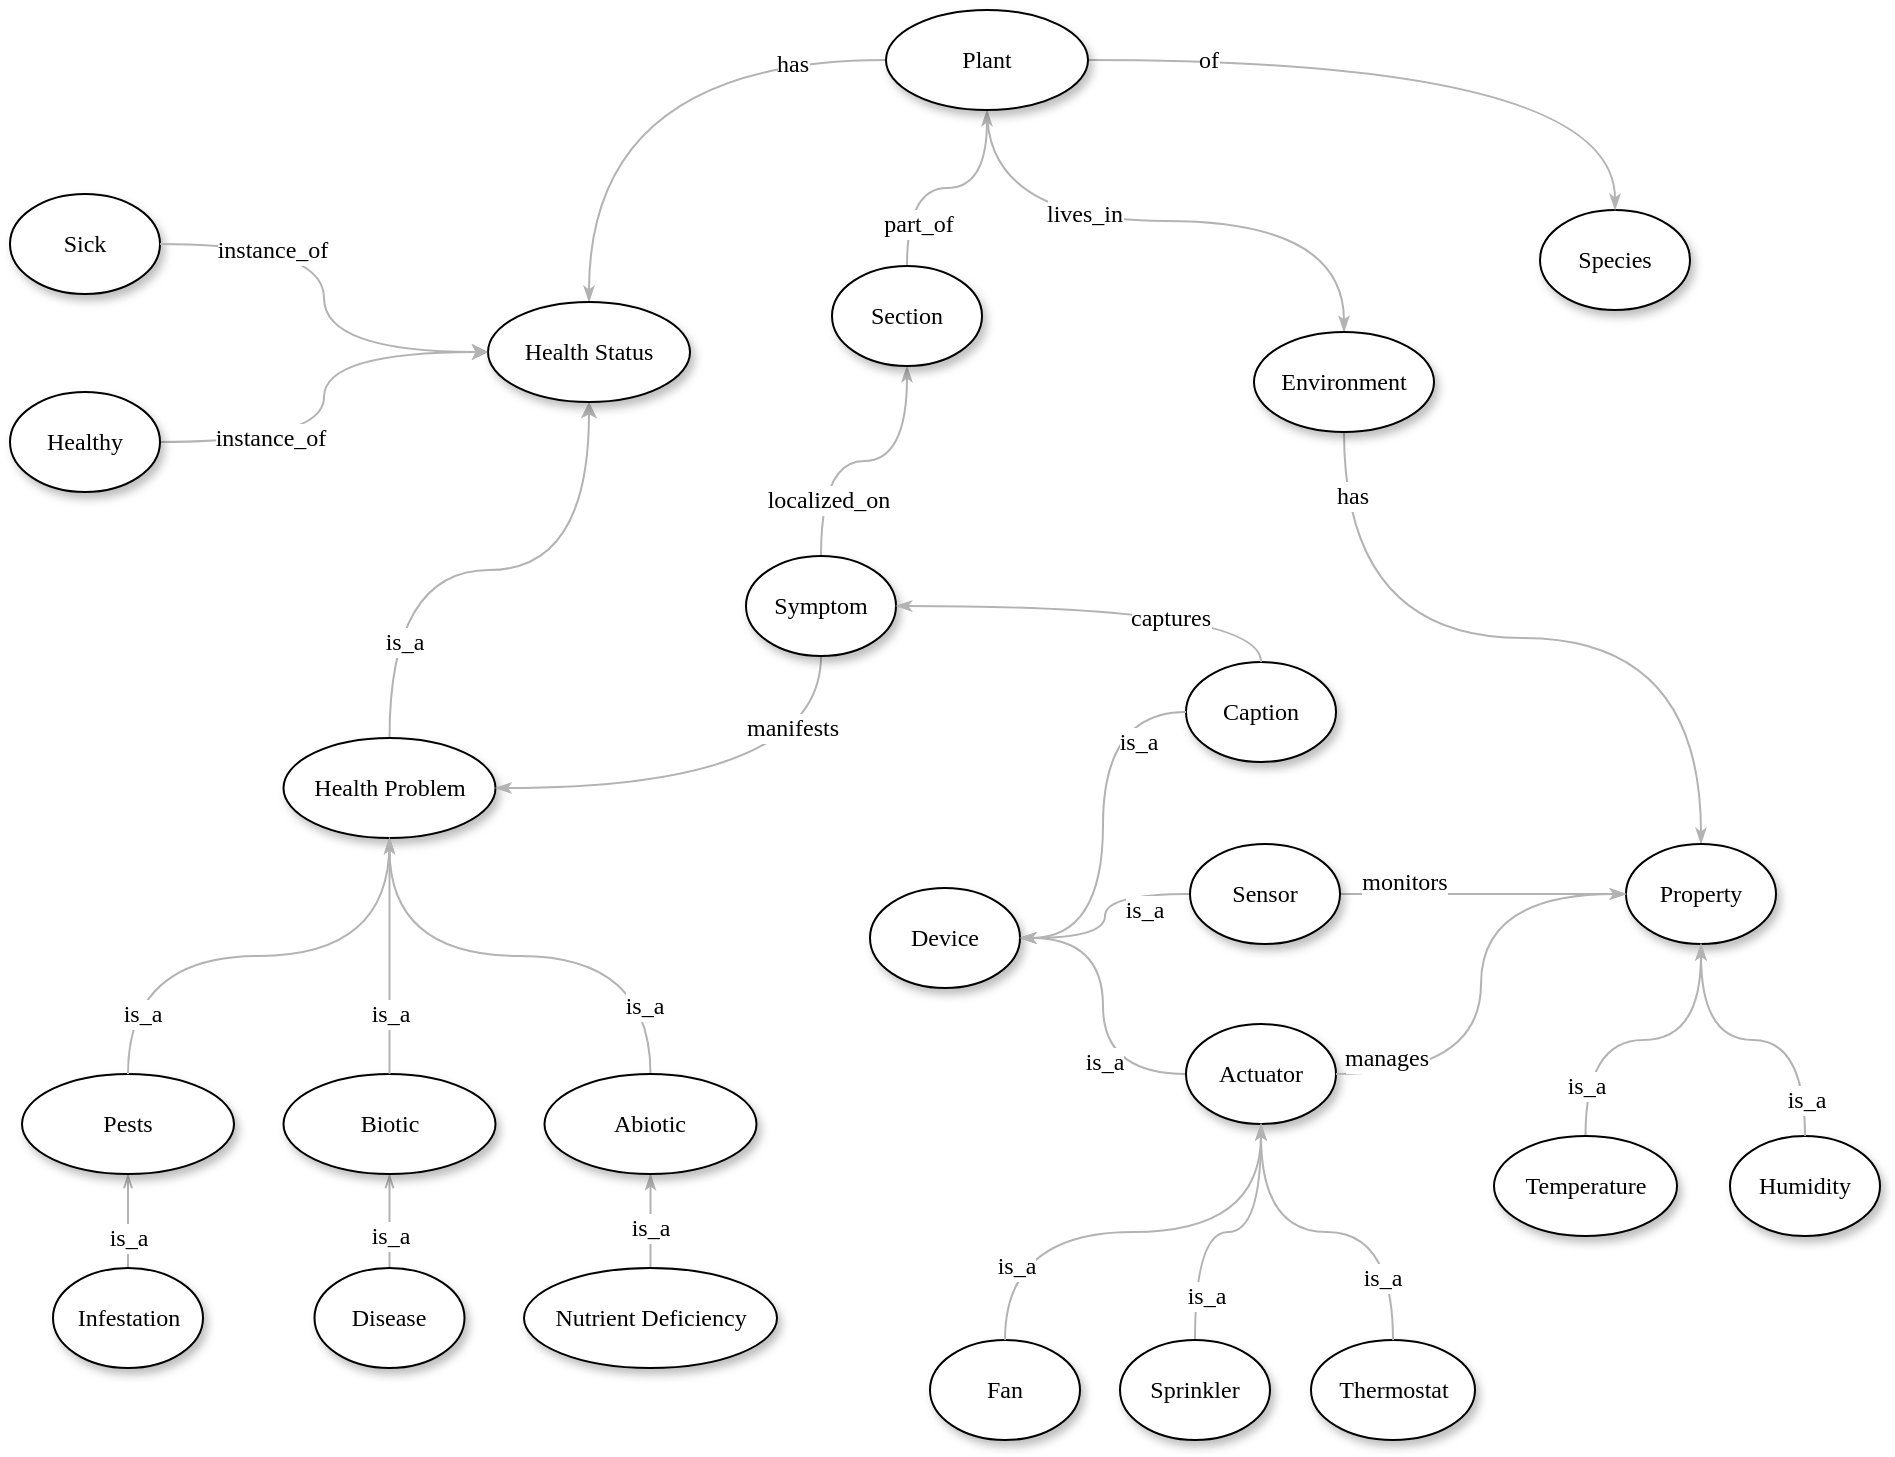 <mxfile version="20.8.16" type="device"><diagram name="Page-1" id="42789a77-a242-8287-6e28-9cd8cfd52e62"><mxGraphModel dx="1434" dy="898" grid="0" gridSize="10" guides="1" tooltips="1" connect="1" arrows="1" fold="1" page="1" pageScale="1" pageWidth="1169" pageHeight="827" background="none" math="0" shadow="0"><root><mxCell id="0"/><mxCell id="1" parent="0"/><mxCell id="1ea317790d2ca983-12" value="has" style="edgeStyle=orthogonalEdgeStyle;rounded=0;html=1;labelBackgroundColor=default;startArrow=none;startFill=0;startSize=5;endArrow=classicThin;endFill=1;endSize=5;jettySize=auto;orthogonalLoop=1;strokeColor=#B3B3B3;strokeWidth=1;fontFamily=Verdana;fontSize=12;elbow=vertical;curved=1;" parent="1" source="cV3PZhEm3AA5OYnnYDBn-3" target="1ea317790d2ca983-2" edge="1"><mxGeometry x="-0.641" y="2" relative="1" as="geometry"><mxPoint x="1" as="offset"/><mxPoint x="502.5" y="41" as="sourcePoint"/></mxGeometry></mxCell><mxCell id="1ea317790d2ca983-13" value="part_of" style="edgeStyle=orthogonalEdgeStyle;rounded=0;html=1;labelBackgroundColor=default;startArrow=none;startFill=0;startSize=5;endArrow=classicThin;endFill=1;endSize=5;jettySize=auto;orthogonalLoop=1;strokeColor=#B3B3B3;strokeWidth=1;fontFamily=Verdana;fontSize=12;elbow=vertical;curved=1;" parent="1" source="1ea317790d2ca983-9" target="cV3PZhEm3AA5OYnnYDBn-3" edge="1"><mxGeometry x="-0.643" y="-4" relative="1" as="geometry"><mxPoint x="1" as="offset"/><mxPoint x="547.5" y="61" as="sourcePoint"/><mxPoint x="456" y="146" as="targetPoint"/></mxGeometry></mxCell><mxCell id="1ea317790d2ca983-14" value="lives_in" style="edgeStyle=orthogonalEdgeStyle;rounded=0;html=1;labelBackgroundColor=default;startArrow=none;startFill=0;startSize=5;endArrow=classicThin;endFill=1;endSize=5;jettySize=auto;orthogonalLoop=1;strokeColor=#B3B3B3;strokeWidth=1;fontFamily=Verdana;fontSize=12;curved=1;entryX=0.5;entryY=0;entryDx=0;entryDy=0;exitX=0.5;exitY=1;exitDx=0;exitDy=0;" parent="1" source="cV3PZhEm3AA5OYnnYDBn-3" target="1ea317790d2ca983-3" edge="1"><mxGeometry x="-0.28" y="4" relative="1" as="geometry"><mxPoint as="offset"/><mxPoint x="592.5" y="41" as="sourcePoint"/></mxGeometry></mxCell><mxCell id="1ea317790d2ca983-21" value="instance_of" style="edgeStyle=orthogonalEdgeStyle;rounded=0;html=1;labelBackgroundColor=default;startArrow=classic;startFill=1;startSize=5;endArrow=none;endFill=0;endSize=5;jettySize=auto;orthogonalLoop=1;strokeColor=#B3B3B3;strokeWidth=1;fontFamily=Verdana;fontSize=12;elbow=vertical;curved=1;entryX=1;entryY=0.5;entryDx=0;entryDy=0;" parent="1" source="1ea317790d2ca983-2" target="1ea317790d2ca983-7" edge="1"><mxGeometry x="0.474" y="-2" relative="1" as="geometry"><mxPoint as="offset"/></mxGeometry></mxCell><mxCell id="1ea317790d2ca983-22" value="is_a" style="edgeStyle=orthogonalEdgeStyle;rounded=0;html=1;labelBackgroundColor=default;startArrow=classic;startFill=1;startSize=5;endArrow=none;endFill=0;endSize=5;jettySize=auto;orthogonalLoop=1;strokeColor=#B3B3B3;strokeWidth=1;fontFamily=Verdana;fontSize=12;elbow=vertical;curved=1;" parent="1" source="1ea317790d2ca983-2" target="1ea317790d2ca983-6" edge="1"><mxGeometry x="0.638" y="7" relative="1" as="geometry"><mxPoint y="1" as="offset"/></mxGeometry></mxCell><mxCell id="1ea317790d2ca983-2" value="&lt;span&gt;Health Status&lt;/span&gt;" style="ellipse;whiteSpace=wrap;html=1;rounded=0;shadow=1;comic=0;labelBackgroundColor=default;strokeWidth=1;fontFamily=Verdana;fontSize=12;align=center;" parent="1" vertex="1"><mxGeometry x="309" y="188" width="101" height="50" as="geometry"/></mxCell><mxCell id="1ea317790d2ca983-15" value="has" style="edgeStyle=orthogonalEdgeStyle;rounded=0;html=1;labelBackgroundColor=default;startArrow=classicThin;startFill=1;startSize=5;endArrow=none;endFill=0;endSize=5;jettySize=auto;orthogonalLoop=1;strokeColor=#B3B3B3;strokeWidth=1;fontFamily=Verdana;fontSize=12;curved=1;entryX=0.5;entryY=1;entryDx=0;entryDy=0;exitX=0.5;exitY=0;exitDx=0;exitDy=0;" parent="1" source="1ea317790d2ca983-4" target="1ea317790d2ca983-3" edge="1"><mxGeometry x="0.839" y="-4" relative="1" as="geometry"><mxPoint x="570" y="289" as="targetPoint"/><mxPoint y="1" as="offset"/><mxPoint x="1079" y="247" as="sourcePoint"/></mxGeometry></mxCell><mxCell id="1ea317790d2ca983-3" value="&lt;span&gt;Environment&lt;/span&gt;" style="ellipse;whiteSpace=wrap;html=1;rounded=0;shadow=1;comic=0;labelBackgroundColor=default;strokeWidth=1;fontFamily=Verdana;fontSize=12;align=center;" parent="1" vertex="1"><mxGeometry x="692" y="203" width="90" height="50" as="geometry"/></mxCell><mxCell id="1ea317790d2ca983-4" value="&lt;span&gt;Property&lt;/span&gt;" style="ellipse;whiteSpace=wrap;html=1;rounded=0;shadow=1;comic=0;labelBackgroundColor=default;strokeWidth=1;fontFamily=Verdana;fontSize=12;align=center;" parent="1" vertex="1"><mxGeometry x="878" y="459" width="75" height="50" as="geometry"/></mxCell><mxCell id="1ea317790d2ca983-17" value="is_a" style="edgeStyle=orthogonalEdgeStyle;rounded=0;html=1;labelBackgroundColor=default;startArrow=none;startFill=0;startSize=5;endArrow=classicThin;endFill=1;endSize=5;jettySize=auto;orthogonalLoop=1;strokeColor=#B3B3B3;strokeWidth=1;fontFamily=Verdana;fontSize=12;entryX=0.5;entryY=1;entryDx=0;entryDy=0;elbow=vertical;curved=1;exitX=0.5;exitY=0;exitDx=0;exitDy=0;" parent="1" source="SZPIR-vylu-NpdnEEfQ1-40" target="1ea317790d2ca983-6" edge="1"><mxGeometry x="-0.73" y="3" relative="1" as="geometry"><mxPoint as="offset"/></mxGeometry></mxCell><mxCell id="1ea317790d2ca983-23" value="is_a" style="edgeStyle=orthogonalEdgeStyle;rounded=0;html=1;labelBackgroundColor=default;startArrow=openThin;startFill=0;startSize=5;endArrow=none;endFill=0;endSize=5;jettySize=auto;orthogonalLoop=1;strokeColor=#B3B3B3;strokeWidth=1;fontFamily=Verdana;fontSize=12;exitX=0.5;exitY=1;exitDx=0;exitDy=0;elbow=vertical;curved=1;" parent="1" source="SZPIR-vylu-NpdnEEfQ1-39" target="1ea317790d2ca983-8" edge="1"><mxGeometry x="0.314" relative="1" as="geometry"><mxPoint as="offset"/></mxGeometry></mxCell><mxCell id="1ea317790d2ca983-6" value="Health Problem" style="ellipse;whiteSpace=wrap;html=1;rounded=0;shadow=1;comic=0;labelBackgroundColor=default;strokeWidth=1;fontFamily=Verdana;fontSize=12;align=center;" parent="1" vertex="1"><mxGeometry x="206.75" y="406" width="106" height="50" as="geometry"/></mxCell><mxCell id="1ea317790d2ca983-7" value="&lt;span&gt;Healthy&lt;/span&gt;" style="ellipse;whiteSpace=wrap;html=1;rounded=0;shadow=1;comic=0;labelBackgroundColor=default;strokeWidth=1;fontFamily=Verdana;fontSize=12;align=center;" parent="1" vertex="1"><mxGeometry x="70" y="233" width="75" height="50" as="geometry"/></mxCell><mxCell id="1ea317790d2ca983-8" value="Disease" style="ellipse;whiteSpace=wrap;html=1;rounded=0;shadow=1;comic=0;labelBackgroundColor=default;strokeWidth=1;fontFamily=Verdana;fontSize=12;align=center;" parent="1" vertex="1"><mxGeometry x="222.25" y="671" width="75" height="50" as="geometry"/></mxCell><mxCell id="1ea317790d2ca983-19" value="localized_on" style="edgeStyle=orthogonalEdgeStyle;rounded=0;html=1;labelBackgroundColor=default;startArrow=classicThin;startFill=1;startSize=5;endArrow=none;endFill=0;endSize=5;jettySize=auto;orthogonalLoop=1;strokeColor=#B3B3B3;strokeWidth=1;fontFamily=Verdana;fontSize=12;elbow=vertical;curved=1;" parent="1" source="1ea317790d2ca983-9" target="1ea317790d2ca983-10" edge="1"><mxGeometry x="0.594" y="3" relative="1" as="geometry"><mxPoint as="offset"/></mxGeometry></mxCell><mxCell id="1ea317790d2ca983-9" value="Section" style="ellipse;whiteSpace=wrap;html=1;rounded=0;shadow=1;comic=0;labelBackgroundColor=default;strokeWidth=1;fontFamily=Verdana;fontSize=12;align=center;" parent="1" vertex="1"><mxGeometry x="481" y="170" width="75" height="50" as="geometry"/></mxCell><mxCell id="1ea317790d2ca983-20" value="manifests" style="edgeStyle=orthogonalEdgeStyle;rounded=0;html=1;labelBackgroundColor=default;startArrow=classicThin;startFill=1;startSize=5;endArrow=none;endFill=0;endSize=5;jettySize=auto;orthogonalLoop=1;strokeColor=#B3B3B3;strokeWidth=1;fontFamily=Verdana;fontSize=12;elbow=vertical;curved=1;" parent="1" source="1ea317790d2ca983-6" target="1ea317790d2ca983-10" edge="1"><mxGeometry x="0.685" y="16" relative="1" as="geometry"><mxPoint x="441" y="386" as="targetPoint"/><mxPoint x="1" as="offset"/></mxGeometry></mxCell><mxCell id="1ea317790d2ca983-10" value="Symptom" style="ellipse;whiteSpace=wrap;html=1;rounded=0;shadow=1;comic=0;labelBackgroundColor=default;strokeWidth=1;fontFamily=Verdana;fontSize=12;align=center;" parent="1" vertex="1"><mxGeometry x="438" y="315" width="75" height="50" as="geometry"/></mxCell><mxCell id="SZPIR-vylu-NpdnEEfQ1-3" value="is_a" style="edgeStyle=orthogonalEdgeStyle;rounded=0;html=1;labelBackgroundColor=default;startArrow=openThin;startFill=0;startSize=5;endArrow=none;endFill=0;endSize=5;jettySize=auto;orthogonalLoop=1;strokeColor=#B3B3B3;strokeWidth=1;fontFamily=Verdana;fontSize=12;elbow=vertical;curved=1;" parent="1" source="UWF2Yd7zg4pSp4IhXSV9-6" target="SZPIR-vylu-NpdnEEfQ1-4" edge="1"><mxGeometry x="0.362" relative="1" as="geometry"><mxPoint x="163" y="436" as="sourcePoint"/><mxPoint as="offset"/></mxGeometry></mxCell><mxCell id="SZPIR-vylu-NpdnEEfQ1-4" value="Infestation" style="ellipse;whiteSpace=wrap;html=1;rounded=0;shadow=1;comic=0;labelBackgroundColor=default;strokeWidth=1;fontFamily=Verdana;fontSize=12;align=center;" parent="1" vertex="1"><mxGeometry x="91.5" y="671" width="75" height="50" as="geometry"/></mxCell><mxCell id="SZPIR-vylu-NpdnEEfQ1-7" value="is_a" style="edgeStyle=orthogonalEdgeStyle;rounded=0;html=1;labelBackgroundColor=default;startArrow=none;startFill=0;startSize=5;endArrow=classicThin;endFill=1;endSize=5;jettySize=auto;orthogonalLoop=1;strokeColor=#B3B3B3;strokeWidth=1;fontFamily=Verdana;fontSize=12;verticalAlign=middle;horizontal=1;elbow=vertical;curved=1;exitX=0.5;exitY=0;exitDx=0;exitDy=0;" parent="1" source="SZPIR-vylu-NpdnEEfQ1-8" target="SZPIR-vylu-NpdnEEfQ1-40" edge="1"><mxGeometry x="-0.121" relative="1" as="geometry"><mxPoint x="543.75" y="692" as="targetPoint"/><mxPoint as="offset"/></mxGeometry></mxCell><mxCell id="SZPIR-vylu-NpdnEEfQ1-8" value="&lt;span&gt;Nutrient Deficiency&lt;/span&gt;" style="ellipse;whiteSpace=wrap;html=1;rounded=0;shadow=1;comic=0;labelBackgroundColor=default;strokeWidth=1;fontFamily=Verdana;fontSize=12;align=center;" parent="1" vertex="1"><mxGeometry x="327" y="671" width="126.5" height="50" as="geometry"/></mxCell><mxCell id="SZPIR-vylu-NpdnEEfQ1-9" value="is_a" style="edgeStyle=orthogonalEdgeStyle;rounded=0;html=1;labelBackgroundColor=default;startArrow=classicThin;startFill=1;startSize=5;endArrow=none;endFill=0;endSize=5;jettySize=auto;orthogonalLoop=1;strokeColor=#B3B3B3;strokeWidth=1;fontFamily=Verdana;fontSize=12;curved=1;entryX=0;entryY=0.5;entryDx=0;entryDy=0;" parent="1" source="SZPIR-vylu-NpdnEEfQ1-12" target="SZPIR-vylu-NpdnEEfQ1-10" edge="1"><mxGeometry x="0.456" y="6" relative="1" as="geometry"><mxPoint x="795" y="501" as="sourcePoint"/><mxPoint as="offset"/></mxGeometry></mxCell><mxCell id="SZPIR-vylu-NpdnEEfQ1-10" value="&lt;span&gt;Actuator&lt;/span&gt;" style="ellipse;whiteSpace=wrap;html=1;rounded=0;shadow=1;comic=0;labelBackgroundColor=default;strokeWidth=1;fontFamily=Verdana;fontSize=12;align=center;" parent="1" vertex="1"><mxGeometry x="658" y="549" width="75" height="50" as="geometry"/></mxCell><mxCell id="SZPIR-vylu-NpdnEEfQ1-11" value="is_a" style="edgeStyle=orthogonalEdgeStyle;rounded=0;html=1;labelBackgroundColor=default;startArrow=none;startFill=0;startSize=5;endArrow=classicThin;endFill=1;endSize=5;jettySize=auto;orthogonalLoop=1;strokeColor=#B3B3B3;strokeWidth=1;fontFamily=Verdana;fontSize=12;curved=1;entryX=1;entryY=0.5;entryDx=0;entryDy=0;" parent="1" source="SZPIR-vylu-NpdnEEfQ1-14" target="SZPIR-vylu-NpdnEEfQ1-12" edge="1"><mxGeometry x="-0.562" y="8" relative="1" as="geometry"><mxPoint x="-65" y="701" as="sourcePoint"/><mxPoint as="offset"/></mxGeometry></mxCell><mxCell id="SZPIR-vylu-NpdnEEfQ1-12" value="&lt;span&gt;Device&lt;/span&gt;" style="ellipse;whiteSpace=wrap;html=1;rounded=0;shadow=1;comic=0;labelBackgroundColor=default;strokeWidth=1;fontFamily=Verdana;fontSize=12;align=center;" parent="1" vertex="1"><mxGeometry x="500" y="481" width="75" height="50" as="geometry"/></mxCell><mxCell id="SZPIR-vylu-NpdnEEfQ1-13" value="monitors" style="edgeStyle=orthogonalEdgeStyle;rounded=0;html=1;labelBackgroundColor=default;startArrow=classicThin;startFill=1;startSize=5;endArrow=none;endFill=0;endSize=5;jettySize=auto;orthogonalLoop=1;strokeColor=#B3B3B3;strokeWidth=1;fontFamily=Verdana;fontSize=12;curved=1;entryX=1;entryY=0.5;entryDx=0;entryDy=0;" parent="1" source="1ea317790d2ca983-4" target="SZPIR-vylu-NpdnEEfQ1-14" edge="1"><mxGeometry x="0.55" y="-6" relative="1" as="geometry"><mxPoint x="552.5" y="331" as="sourcePoint"/><mxPoint as="offset"/></mxGeometry></mxCell><mxCell id="SZPIR-vylu-NpdnEEfQ1-14" value="&lt;span&gt;Sensor&lt;/span&gt;" style="ellipse;whiteSpace=wrap;html=1;rounded=0;shadow=1;comic=0;labelBackgroundColor=default;strokeWidth=1;fontFamily=Verdana;fontSize=12;align=center;" parent="1" vertex="1"><mxGeometry x="660" y="459" width="75" height="50" as="geometry"/></mxCell><mxCell id="SZPIR-vylu-NpdnEEfQ1-16" value="&lt;span&gt;Humidity&lt;/span&gt;" style="ellipse;whiteSpace=wrap;html=1;rounded=0;shadow=1;comic=0;labelBackgroundColor=default;strokeWidth=1;fontFamily=Verdana;fontSize=12;align=center;" parent="1" vertex="1"><mxGeometry x="930" y="605" width="75" height="50" as="geometry"/></mxCell><mxCell id="SZPIR-vylu-NpdnEEfQ1-17" value="is_a" style="edgeStyle=orthogonalEdgeStyle;rounded=0;html=1;labelBackgroundColor=default;startArrow=classicThin;startFill=1;startSize=5;endArrow=none;endFill=0;endSize=5;jettySize=auto;orthogonalLoop=1;strokeColor=#B3B3B3;strokeWidth=1;fontFamily=Verdana;fontSize=12;curved=1;exitX=0.5;exitY=1;exitDx=0;exitDy=0;" parent="1" source="1ea317790d2ca983-4" target="SZPIR-vylu-NpdnEEfQ1-18" edge="1"><mxGeometry x="0.674" relative="1" as="geometry"><mxPoint x="541" y="377" as="sourcePoint"/><mxPoint as="offset"/><mxPoint x="870.75" y="626" as="targetPoint"/></mxGeometry></mxCell><mxCell id="SZPIR-vylu-NpdnEEfQ1-18" value="&lt;span&gt;Temperature&lt;/span&gt;" style="ellipse;whiteSpace=wrap;html=1;rounded=0;shadow=1;comic=0;labelBackgroundColor=default;strokeWidth=1;fontFamily=Verdana;fontSize=12;align=center;" parent="1" vertex="1"><mxGeometry x="812" y="605" width="91.5" height="50" as="geometry"/></mxCell><mxCell id="SZPIR-vylu-NpdnEEfQ1-19" value="is_a" style="edgeStyle=orthogonalEdgeStyle;rounded=0;html=1;labelBackgroundColor=default;startArrow=none;startFill=0;startSize=5;endArrow=classicThin;endFill=1;endSize=5;jettySize=auto;orthogonalLoop=1;strokeColor=#B3B3B3;strokeWidth=1;fontFamily=Verdana;fontSize=12;curved=1;entryX=0.5;entryY=1;entryDx=0;entryDy=0;exitX=0.5;exitY=0;exitDx=0;exitDy=0;" parent="1" source="SZPIR-vylu-NpdnEEfQ1-16" target="1ea317790d2ca983-4" edge="1"><mxGeometry x="-0.751" relative="1" as="geometry"><mxPoint x="781" y="347" as="sourcePoint"/><mxPoint x="541" y="377" as="targetPoint"/><mxPoint as="offset"/></mxGeometry></mxCell><mxCell id="SZPIR-vylu-NpdnEEfQ1-20" value="&lt;span&gt;Thermostat&lt;/span&gt;" style="ellipse;whiteSpace=wrap;html=1;rounded=0;shadow=1;comic=0;labelBackgroundColor=default;strokeWidth=1;fontFamily=Verdana;fontSize=12;align=center;" parent="1" vertex="1"><mxGeometry x="720.5" y="707" width="82" height="50" as="geometry"/></mxCell><mxCell id="SZPIR-vylu-NpdnEEfQ1-22" value="is_a" style="edgeStyle=orthogonalEdgeStyle;rounded=0;html=1;labelBackgroundColor=default;startArrow=none;startFill=0;startSize=5;endArrow=classicThin;endFill=1;endSize=5;jettySize=auto;orthogonalLoop=1;strokeColor=#B3B3B3;strokeWidth=1;fontFamily=Verdana;fontSize=12;curved=1;entryX=0.5;entryY=1;entryDx=0;entryDy=0;" parent="1" source="SZPIR-vylu-NpdnEEfQ1-21" target="SZPIR-vylu-NpdnEEfQ1-10" edge="1"><mxGeometry x="-0.683" y="-5" relative="1" as="geometry"><mxPoint x="633" y="707" as="sourcePoint"/><mxPoint x="757.5" y="289" as="targetPoint"/><mxPoint as="offset"/></mxGeometry></mxCell><mxCell id="SZPIR-vylu-NpdnEEfQ1-23" value="is_a" style="edgeStyle=orthogonalEdgeStyle;rounded=0;html=1;labelBackgroundColor=default;startArrow=none;startFill=0;startSize=5;endArrow=classicThin;endFill=1;endSize=5;jettySize=auto;orthogonalLoop=1;strokeColor=#B3B3B3;strokeWidth=1;fontFamily=Verdana;fontSize=12;curved=1;entryX=0.5;entryY=1;entryDx=0;entryDy=0;exitX=0.5;exitY=0;exitDx=0;exitDy=0;" parent="1" source="SZPIR-vylu-NpdnEEfQ1-20" target="SZPIR-vylu-NpdnEEfQ1-10" edge="1"><mxGeometry x="-0.638" y="6" relative="1" as="geometry"><mxPoint x="732.5" y="589" as="sourcePoint"/><mxPoint x="942.5" y="579" as="targetPoint"/><mxPoint as="offset"/></mxGeometry></mxCell><mxCell id="SZPIR-vylu-NpdnEEfQ1-21" value="&lt;span&gt;Sprinkler&lt;/span&gt;" style="ellipse;whiteSpace=wrap;html=1;rounded=0;shadow=1;comic=0;labelBackgroundColor=default;strokeWidth=1;fontFamily=Verdana;fontSize=12;align=center;" parent="1" vertex="1"><mxGeometry x="625" y="707" width="75" height="50" as="geometry"/></mxCell><mxCell id="SZPIR-vylu-NpdnEEfQ1-39" value="Biotic" style="ellipse;whiteSpace=wrap;html=1;rounded=0;shadow=1;comic=0;labelBackgroundColor=default;strokeWidth=1;fontFamily=Verdana;fontSize=12;align=center;" parent="1" vertex="1"><mxGeometry x="206.75" y="574" width="106" height="50" as="geometry"/></mxCell><mxCell id="SZPIR-vylu-NpdnEEfQ1-40" value="Abiotic" style="ellipse;whiteSpace=wrap;html=1;rounded=0;shadow=1;comic=0;labelBackgroundColor=default;strokeWidth=1;fontFamily=Verdana;fontSize=12;align=center;" parent="1" vertex="1"><mxGeometry x="337.25" y="574" width="106" height="50" as="geometry"/></mxCell><mxCell id="SZPIR-vylu-NpdnEEfQ1-41" value="is_a" style="edgeStyle=orthogonalEdgeStyle;rounded=0;html=1;labelBackgroundColor=default;startArrow=openThin;startFill=0;startSize=5;endArrow=none;endFill=0;endSize=5;jettySize=auto;orthogonalLoop=1;strokeColor=#B3B3B3;strokeWidth=1;fontFamily=Verdana;fontSize=12;exitX=0.5;exitY=1;exitDx=0;exitDy=0;elbow=vertical;curved=1;" parent="1" source="1ea317790d2ca983-6" target="SZPIR-vylu-NpdnEEfQ1-39" edge="1"><mxGeometry x="0.491" relative="1" as="geometry"><mxPoint x="438.75" y="660" as="sourcePoint"/><mxPoint x="344.75" y="663" as="targetPoint"/><mxPoint as="offset"/></mxGeometry></mxCell><mxCell id="9eAdQlgjlcyclNUyOF1E-5" value="&lt;span&gt;Caption&lt;/span&gt;" style="ellipse;whiteSpace=wrap;html=1;rounded=0;shadow=1;comic=0;labelBackgroundColor=default;strokeWidth=1;fontFamily=Verdana;fontSize=12;align=center;" parent="1" vertex="1"><mxGeometry x="658" y="368" width="75" height="50" as="geometry"/></mxCell><mxCell id="9eAdQlgjlcyclNUyOF1E-6" value="is_a" style="rounded=0;html=1;labelBackgroundColor=default;startArrow=classicThin;startFill=1;startSize=5;endArrow=none;endFill=0;endSize=5;jettySize=auto;orthogonalLoop=1;strokeColor=#B3B3B3;strokeWidth=1;fontFamily=Verdana;fontSize=12;exitX=1;exitY=0.5;exitDx=0;exitDy=0;entryX=0;entryY=0.5;entryDx=0;entryDy=0;edgeStyle=orthogonalEdgeStyle;curved=1;" parent="1" source="SZPIR-vylu-NpdnEEfQ1-12" target="9eAdQlgjlcyclNUyOF1E-5" edge="1"><mxGeometry x="0.749" y="-15" relative="1" as="geometry"><mxPoint x="892.25" y="95" as="sourcePoint"/><mxPoint as="offset"/><mxPoint x="833.75" y="251" as="targetPoint"/></mxGeometry></mxCell><mxCell id="9eAdQlgjlcyclNUyOF1E-8" value="captures" style="edgeStyle=orthogonalEdgeStyle;rounded=0;html=1;labelBackgroundColor=default;startArrow=classicThin;startFill=1;startSize=5;endArrow=none;endFill=0;endSize=5;jettySize=auto;orthogonalLoop=1;strokeColor=#B3B3B3;strokeWidth=1;fontFamily=Verdana;fontSize=12;curved=1;exitX=1;exitY=0.5;exitDx=0;exitDy=0;entryX=0.5;entryY=0;entryDx=0;entryDy=0;" parent="1" source="1ea317790d2ca983-10" target="9eAdQlgjlcyclNUyOF1E-5" edge="1"><mxGeometry x="0.302" y="-6" relative="1" as="geometry"><mxPoint x="783" y="424" as="sourcePoint"/><mxPoint as="offset"/><mxPoint x="712.5" y="350" as="targetPoint"/></mxGeometry></mxCell><mxCell id="JdLL4RoYm7KqUTjWfcFx-2" value="manages" style="edgeStyle=orthogonalEdgeStyle;rounded=0;html=1;labelBackgroundColor=default;startArrow=classicThin;startFill=1;startSize=5;endArrow=none;endFill=0;endSize=5;jettySize=auto;orthogonalLoop=1;strokeColor=#B3B3B3;strokeWidth=1;fontFamily=Verdana;fontSize=12;curved=1;exitX=0;exitY=0.5;exitDx=0;exitDy=0;entryX=1;entryY=0.5;entryDx=0;entryDy=0;" parent="1" source="1ea317790d2ca983-4" target="SZPIR-vylu-NpdnEEfQ1-10" edge="1"><mxGeometry x="0.787" y="-8" relative="1" as="geometry"><mxPoint x="901" y="533" as="sourcePoint"/><mxPoint as="offset"/><mxPoint x="745" y="494" as="targetPoint"/></mxGeometry></mxCell><mxCell id="UWF2Yd7zg4pSp4IhXSV9-1" value="&lt;span&gt;Fan&lt;/span&gt;" style="ellipse;whiteSpace=wrap;html=1;rounded=0;shadow=1;comic=0;labelBackgroundColor=default;strokeWidth=1;fontFamily=Verdana;fontSize=12;align=center;" parent="1" vertex="1"><mxGeometry x="530" y="707" width="75" height="50" as="geometry"/></mxCell><mxCell id="UWF2Yd7zg4pSp4IhXSV9-2" value="is_a" style="edgeStyle=orthogonalEdgeStyle;rounded=0;html=1;labelBackgroundColor=default;startArrow=none;startFill=0;startSize=5;endArrow=classicThin;endFill=1;endSize=5;jettySize=auto;orthogonalLoop=1;strokeColor=#B3B3B3;strokeWidth=1;fontFamily=Verdana;fontSize=12;curved=1;exitX=0.5;exitY=0;exitDx=0;exitDy=0;" parent="1" source="UWF2Yd7zg4pSp4IhXSV9-1" target="SZPIR-vylu-NpdnEEfQ1-10" edge="1"><mxGeometry x="-0.683" y="-5" relative="1" as="geometry"><mxPoint x="672.5" y="717" as="sourcePoint"/><mxPoint x="705.5" y="609" as="targetPoint"/><mxPoint as="offset"/></mxGeometry></mxCell><mxCell id="UWF2Yd7zg4pSp4IhXSV9-3" value="Species" style="ellipse;whiteSpace=wrap;html=1;rounded=0;shadow=1;comic=0;labelBackgroundColor=default;strokeWidth=1;fontFamily=Verdana;fontSize=12;align=center;" parent="1" vertex="1"><mxGeometry x="835" y="142" width="75" height="50" as="geometry"/></mxCell><mxCell id="UWF2Yd7zg4pSp4IhXSV9-4" value="of" style="edgeStyle=orthogonalEdgeStyle;rounded=0;html=1;labelBackgroundColor=default;startArrow=classicThin;startFill=1;startSize=5;endArrow=none;endFill=0;endSize=5;jettySize=auto;orthogonalLoop=1;strokeColor=#B3B3B3;strokeWidth=1;fontFamily=Verdana;fontSize=12;curved=1;exitX=0.5;exitY=0;exitDx=0;exitDy=0;entryX=1;entryY=0.5;entryDx=0;entryDy=0;" parent="1" source="UWF2Yd7zg4pSp4IhXSV9-3" target="cV3PZhEm3AA5OYnnYDBn-3" edge="1"><mxGeometry x="0.654" relative="1" as="geometry"><mxPoint x="926" y="263" as="targetPoint"/><mxPoint x="1" as="offset"/><mxPoint x="1028.5" y="402" as="sourcePoint"/></mxGeometry></mxCell><mxCell id="UWF2Yd7zg4pSp4IhXSV9-6" value="Pests" style="ellipse;whiteSpace=wrap;html=1;rounded=0;shadow=1;comic=0;labelBackgroundColor=default;strokeWidth=1;fontFamily=Verdana;fontSize=12;align=center;" parent="1" vertex="1"><mxGeometry x="76" y="574" width="106" height="50" as="geometry"/></mxCell><mxCell id="UWF2Yd7zg4pSp4IhXSV9-7" value="is_a" style="edgeStyle=orthogonalEdgeStyle;rounded=0;html=1;labelBackgroundColor=default;startArrow=openThin;startFill=0;startSize=5;endArrow=none;endFill=0;endSize=5;jettySize=auto;orthogonalLoop=1;strokeColor=#B3B3B3;strokeWidth=1;fontFamily=Verdana;fontSize=12;elbow=vertical;curved=1;exitX=0.5;exitY=1;exitDx=0;exitDy=0;" parent="1" source="1ea317790d2ca983-6" target="UWF2Yd7zg4pSp4IhXSV9-6" edge="1"><mxGeometry x="0.759" y="7" relative="1" as="geometry"><mxPoint x="211" y="381" as="sourcePoint"/><mxPoint x="237" y="584" as="targetPoint"/><mxPoint as="offset"/></mxGeometry></mxCell><mxCell id="cV3PZhEm3AA5OYnnYDBn-3" value="&lt;span&gt;Plant&lt;/span&gt;" style="ellipse;whiteSpace=wrap;html=1;rounded=0;shadow=1;comic=0;labelBackgroundColor=default;strokeWidth=1;fontFamily=Verdana;fontSize=12;align=center;" parent="1" vertex="1"><mxGeometry x="508" y="42" width="101" height="50" as="geometry"/></mxCell><mxCell id="FaIekiVfJinsLdWRMJVf-1" value="&lt;span&gt;Sick&lt;/span&gt;" style="ellipse;whiteSpace=wrap;html=1;rounded=0;shadow=1;comic=0;labelBackgroundColor=default;strokeWidth=1;fontFamily=Verdana;fontSize=12;align=center;" vertex="1" parent="1"><mxGeometry x="70" y="134" width="75" height="50" as="geometry"/></mxCell><mxCell id="FaIekiVfJinsLdWRMJVf-2" value="instance_of" style="edgeStyle=orthogonalEdgeStyle;rounded=0;html=1;labelBackgroundColor=default;startArrow=classic;startFill=1;startSize=5;endArrow=none;endFill=0;endSize=5;jettySize=auto;orthogonalLoop=1;strokeColor=#B3B3B3;strokeWidth=1;fontFamily=Verdana;fontSize=12;elbow=vertical;curved=1;entryX=1;entryY=0.5;entryDx=0;entryDy=0;" edge="1" parent="1" source="1ea317790d2ca983-2" target="FaIekiVfJinsLdWRMJVf-1"><mxGeometry x="0.486" y="3" relative="1" as="geometry"><mxPoint as="offset"/><mxPoint x="319" y="223" as="sourcePoint"/><mxPoint x="186" y="259" as="targetPoint"/></mxGeometry></mxCell></root></mxGraphModel></diagram></mxfile>